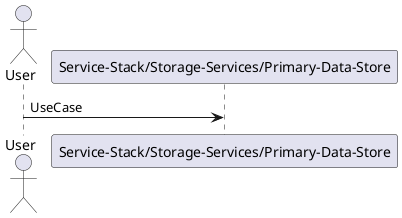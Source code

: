 @startuml
actor User

User -> "Service-Stack/Storage-Services/Primary-Data-Store": UseCase

@enduml
